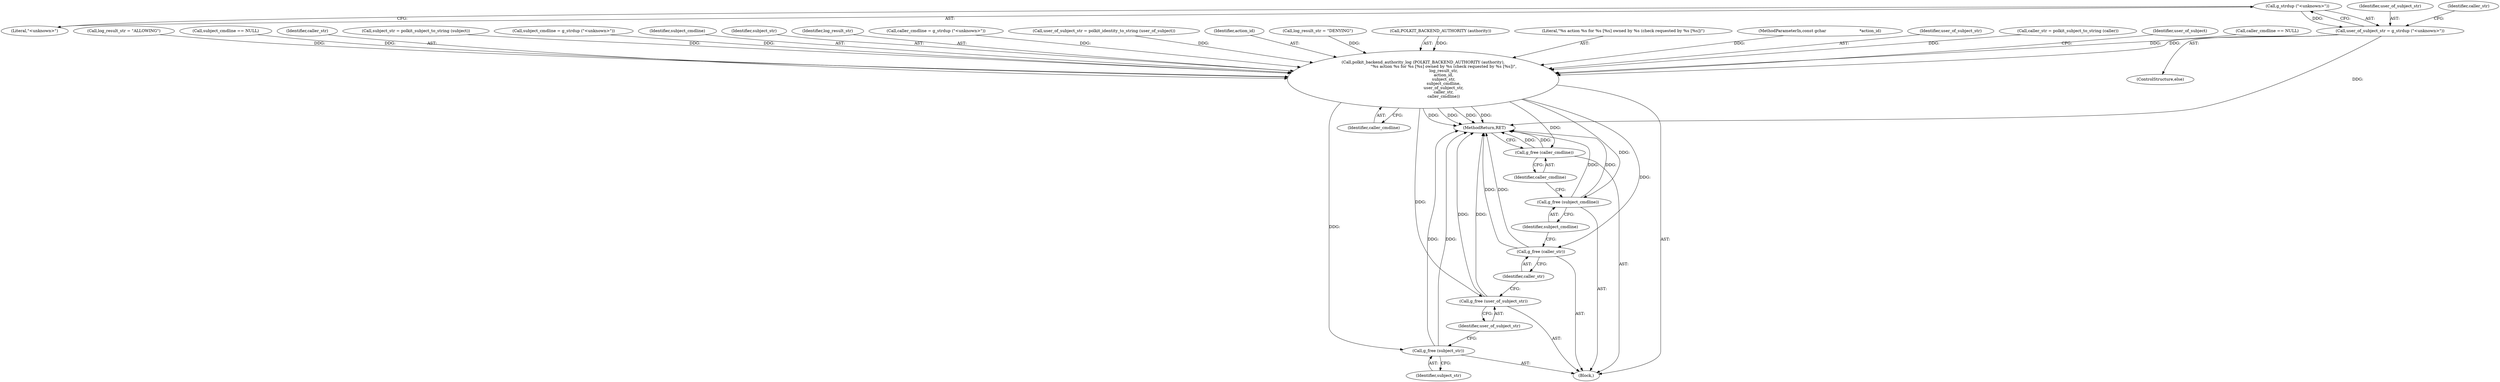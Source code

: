 digraph "0_polkit_bc7ffad53643a9c80231fc41f5582d6a8931c32c@API" {
"1000151" [label="(Call,g_strdup (\"<unknown>\"))"];
"1000149" [label="(Call,user_of_subject_str = g_strdup (\"<unknown>\"))"];
"1000181" [label="(Call,polkit_backend_authority_log (POLKIT_BACKEND_AUTHORITY (authority),\n                                \"%s action %s for %s [%s] owned by %s (check requested by %s [%s])\",\n                                log_result_str,\n                                action_id,\n                                subject_str,\n                                subject_cmdline,\n                                user_of_subject_str,\n                                caller_str,\n                                caller_cmdline))"];
"1000198" [label="(Call,g_free (subject_str))"];
"1000200" [label="(Call,g_free (user_of_subject_str))"];
"1000202" [label="(Call,g_free (caller_str))"];
"1000204" [label="(Call,g_free (subject_cmdline))"];
"1000206" [label="(Call,g_free (caller_cmdline))"];
"1000151" [label="(Call,g_strdup (\"<unknown>\"))"];
"1000203" [label="(Identifier,caller_str)"];
"1000102" [label="(MethodParameterIn,const gchar                          *action_id)"];
"1000189" [label="(Identifier,user_of_subject_str)"];
"1000201" [label="(Identifier,user_of_subject_str)"];
"1000191" [label="(Identifier,caller_cmdline)"];
"1000150" [label="(Identifier,user_of_subject_str)"];
"1000152" [label="(Literal,\"<unknown>\")"];
"1000106" [label="(Block,)"];
"1000153" [label="(Call,caller_str = polkit_subject_to_string (caller))"];
"1000194" [label="(Identifier,user_of_subject)"];
"1000174" [label="(Call,caller_cmdline == NULL)"];
"1000198" [label="(Call,g_free (subject_str))"];
"1000125" [label="(Call,log_result_str = \"ALLOWING\")"];
"1000162" [label="(Call,subject_cmdline == NULL)"];
"1000190" [label="(Identifier,caller_str)"];
"1000136" [label="(Call,subject_str = polkit_subject_to_string (subject))"];
"1000181" [label="(Call,polkit_backend_authority_log (POLKIT_BACKEND_AUTHORITY (authority),\n                                \"%s action %s for %s [%s] owned by %s (check requested by %s [%s])\",\n                                log_result_str,\n                                action_id,\n                                subject_str,\n                                subject_cmdline,\n                                user_of_subject_str,\n                                caller_str,\n                                caller_cmdline))"];
"1000165" [label="(Call,subject_cmdline = g_strdup (\"<unknown>\"))"];
"1000188" [label="(Identifier,subject_cmdline)"];
"1000206" [label="(Call,g_free (caller_cmdline))"];
"1000187" [label="(Identifier,subject_str)"];
"1000154" [label="(Identifier,caller_str)"];
"1000185" [label="(Identifier,log_result_str)"];
"1000200" [label="(Call,g_free (user_of_subject_str))"];
"1000177" [label="(Call,caller_cmdline = g_strdup (\"<unknown>\"))"];
"1000202" [label="(Call,g_free (caller_str))"];
"1000144" [label="(Call,user_of_subject_str = polkit_identity_to_string (user_of_subject))"];
"1000186" [label="(Identifier,action_id)"];
"1000149" [label="(Call,user_of_subject_str = g_strdup (\"<unknown>\"))"];
"1000119" [label="(Call,log_result_str = \"DENYING\")"];
"1000205" [label="(Identifier,subject_cmdline)"];
"1000148" [label="(ControlStructure,else)"];
"1000208" [label="(MethodReturn,RET)"];
"1000199" [label="(Identifier,subject_str)"];
"1000204" [label="(Call,g_free (subject_cmdline))"];
"1000182" [label="(Call,POLKIT_BACKEND_AUTHORITY (authority))"];
"1000207" [label="(Identifier,caller_cmdline)"];
"1000184" [label="(Literal,\"%s action %s for %s [%s] owned by %s (check requested by %s [%s])\")"];
"1000151" -> "1000149"  [label="AST: "];
"1000151" -> "1000152"  [label="CFG: "];
"1000152" -> "1000151"  [label="AST: "];
"1000149" -> "1000151"  [label="CFG: "];
"1000151" -> "1000149"  [label="DDG: "];
"1000149" -> "1000148"  [label="AST: "];
"1000150" -> "1000149"  [label="AST: "];
"1000154" -> "1000149"  [label="CFG: "];
"1000149" -> "1000208"  [label="DDG: "];
"1000149" -> "1000181"  [label="DDG: "];
"1000181" -> "1000106"  [label="AST: "];
"1000181" -> "1000191"  [label="CFG: "];
"1000182" -> "1000181"  [label="AST: "];
"1000184" -> "1000181"  [label="AST: "];
"1000185" -> "1000181"  [label="AST: "];
"1000186" -> "1000181"  [label="AST: "];
"1000187" -> "1000181"  [label="AST: "];
"1000188" -> "1000181"  [label="AST: "];
"1000189" -> "1000181"  [label="AST: "];
"1000190" -> "1000181"  [label="AST: "];
"1000191" -> "1000181"  [label="AST: "];
"1000194" -> "1000181"  [label="CFG: "];
"1000181" -> "1000208"  [label="DDG: "];
"1000181" -> "1000208"  [label="DDG: "];
"1000181" -> "1000208"  [label="DDG: "];
"1000181" -> "1000208"  [label="DDG: "];
"1000182" -> "1000181"  [label="DDG: "];
"1000125" -> "1000181"  [label="DDG: "];
"1000119" -> "1000181"  [label="DDG: "];
"1000102" -> "1000181"  [label="DDG: "];
"1000136" -> "1000181"  [label="DDG: "];
"1000165" -> "1000181"  [label="DDG: "];
"1000162" -> "1000181"  [label="DDG: "];
"1000144" -> "1000181"  [label="DDG: "];
"1000153" -> "1000181"  [label="DDG: "];
"1000177" -> "1000181"  [label="DDG: "];
"1000174" -> "1000181"  [label="DDG: "];
"1000181" -> "1000198"  [label="DDG: "];
"1000181" -> "1000200"  [label="DDG: "];
"1000181" -> "1000202"  [label="DDG: "];
"1000181" -> "1000204"  [label="DDG: "];
"1000181" -> "1000206"  [label="DDG: "];
"1000198" -> "1000106"  [label="AST: "];
"1000198" -> "1000199"  [label="CFG: "];
"1000199" -> "1000198"  [label="AST: "];
"1000201" -> "1000198"  [label="CFG: "];
"1000198" -> "1000208"  [label="DDG: "];
"1000198" -> "1000208"  [label="DDG: "];
"1000200" -> "1000106"  [label="AST: "];
"1000200" -> "1000201"  [label="CFG: "];
"1000201" -> "1000200"  [label="AST: "];
"1000203" -> "1000200"  [label="CFG: "];
"1000200" -> "1000208"  [label="DDG: "];
"1000200" -> "1000208"  [label="DDG: "];
"1000202" -> "1000106"  [label="AST: "];
"1000202" -> "1000203"  [label="CFG: "];
"1000203" -> "1000202"  [label="AST: "];
"1000205" -> "1000202"  [label="CFG: "];
"1000202" -> "1000208"  [label="DDG: "];
"1000202" -> "1000208"  [label="DDG: "];
"1000204" -> "1000106"  [label="AST: "];
"1000204" -> "1000205"  [label="CFG: "];
"1000205" -> "1000204"  [label="AST: "];
"1000207" -> "1000204"  [label="CFG: "];
"1000204" -> "1000208"  [label="DDG: "];
"1000204" -> "1000208"  [label="DDG: "];
"1000206" -> "1000106"  [label="AST: "];
"1000206" -> "1000207"  [label="CFG: "];
"1000207" -> "1000206"  [label="AST: "];
"1000208" -> "1000206"  [label="CFG: "];
"1000206" -> "1000208"  [label="DDG: "];
"1000206" -> "1000208"  [label="DDG: "];
}
